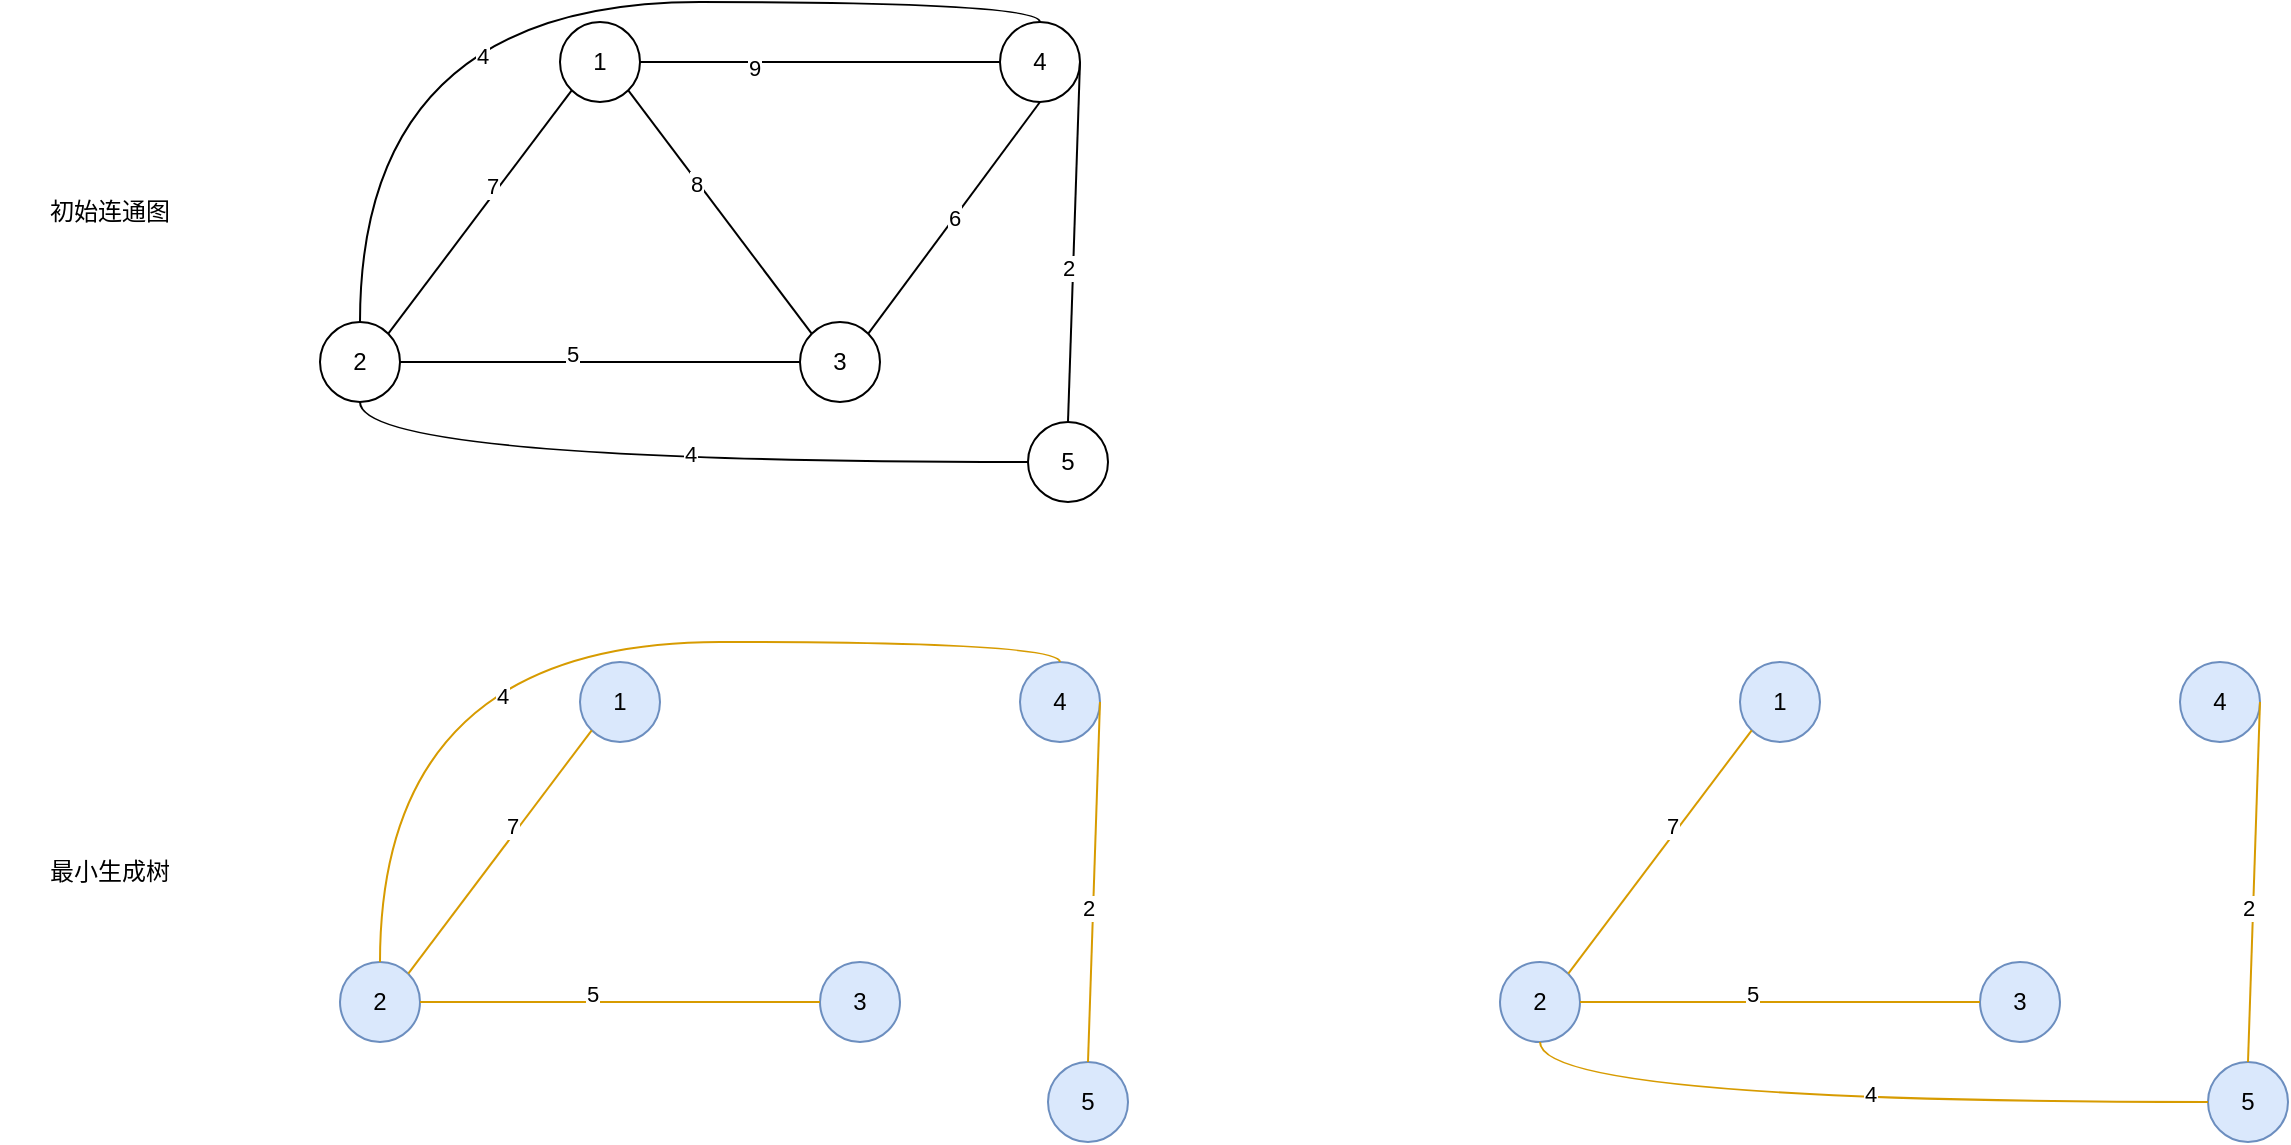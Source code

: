<mxfile version="26.0.16">
  <diagram name="第 1 页" id="l0feaPnnaPYxQAXBe22V">
    <mxGraphModel dx="1511" dy="769" grid="1" gridSize="10" guides="1" tooltips="1" connect="1" arrows="1" fold="1" page="1" pageScale="1" pageWidth="827" pageHeight="1169" math="0" shadow="0">
      <root>
        <mxCell id="0" />
        <mxCell id="1" parent="0" />
        <mxCell id="PtNK9OmEc5fURKjZiY0K-6" style="rounded=0;orthogonalLoop=1;jettySize=auto;html=1;exitX=1;exitY=0.5;exitDx=0;exitDy=0;entryX=0;entryY=0.5;entryDx=0;entryDy=0;strokeColor=none;" edge="1" parent="1" source="PtNK9OmEc5fURKjZiY0K-1" target="PtNK9OmEc5fURKjZiY0K-2">
          <mxGeometry relative="1" as="geometry" />
        </mxCell>
        <mxCell id="PtNK9OmEc5fURKjZiY0K-1" value="1" style="ellipse;whiteSpace=wrap;html=1;aspect=fixed;" vertex="1" parent="1">
          <mxGeometry x="160" y="210" width="40" height="40" as="geometry" />
        </mxCell>
        <mxCell id="PtNK9OmEc5fURKjZiY0K-2" value="4" style="ellipse;whiteSpace=wrap;html=1;aspect=fixed;" vertex="1" parent="1">
          <mxGeometry x="380" y="210" width="40" height="40" as="geometry" />
        </mxCell>
        <mxCell id="PtNK9OmEc5fURKjZiY0K-3" value="2" style="ellipse;whiteSpace=wrap;html=1;aspect=fixed;" vertex="1" parent="1">
          <mxGeometry x="40" y="360" width="40" height="40" as="geometry" />
        </mxCell>
        <mxCell id="PtNK9OmEc5fURKjZiY0K-4" value="3" style="ellipse;whiteSpace=wrap;html=1;aspect=fixed;" vertex="1" parent="1">
          <mxGeometry x="280" y="360" width="40" height="40" as="geometry" />
        </mxCell>
        <mxCell id="PtNK9OmEc5fURKjZiY0K-5" value="5" style="ellipse;whiteSpace=wrap;html=1;aspect=fixed;" vertex="1" parent="1">
          <mxGeometry x="394" y="410" width="40" height="40" as="geometry" />
        </mxCell>
        <mxCell id="PtNK9OmEc5fURKjZiY0K-8" value="" style="endArrow=none;html=1;rounded=0;exitX=1;exitY=0.5;exitDx=0;exitDy=0;entryX=0;entryY=0.5;entryDx=0;entryDy=0;" edge="1" parent="1" source="PtNK9OmEc5fURKjZiY0K-1" target="PtNK9OmEc5fURKjZiY0K-2">
          <mxGeometry width="50" height="50" relative="1" as="geometry">
            <mxPoint x="240" y="280" as="sourcePoint" />
            <mxPoint x="290" y="230" as="targetPoint" />
          </mxGeometry>
        </mxCell>
        <mxCell id="PtNK9OmEc5fURKjZiY0K-21" value="9" style="edgeLabel;html=1;align=center;verticalAlign=middle;resizable=0;points=[];" vertex="1" connectable="0" parent="PtNK9OmEc5fURKjZiY0K-8">
          <mxGeometry x="-0.367" y="-3" relative="1" as="geometry">
            <mxPoint as="offset" />
          </mxGeometry>
        </mxCell>
        <mxCell id="PtNK9OmEc5fURKjZiY0K-9" value="" style="endArrow=none;html=1;rounded=0;exitX=1;exitY=0.5;exitDx=0;exitDy=0;entryX=0;entryY=0.5;entryDx=0;entryDy=0;" edge="1" parent="1" source="PtNK9OmEc5fURKjZiY0K-3" target="PtNK9OmEc5fURKjZiY0K-4">
          <mxGeometry width="50" height="50" relative="1" as="geometry">
            <mxPoint x="210" y="240" as="sourcePoint" />
            <mxPoint x="390" y="240" as="targetPoint" />
          </mxGeometry>
        </mxCell>
        <mxCell id="PtNK9OmEc5fURKjZiY0K-26" value="5" style="edgeLabel;html=1;align=center;verticalAlign=middle;resizable=0;points=[];" vertex="1" connectable="0" parent="PtNK9OmEc5fURKjZiY0K-9">
          <mxGeometry x="-0.14" y="4" relative="1" as="geometry">
            <mxPoint as="offset" />
          </mxGeometry>
        </mxCell>
        <mxCell id="PtNK9OmEc5fURKjZiY0K-10" value="" style="endArrow=none;html=1;rounded=0;exitX=0;exitY=1;exitDx=0;exitDy=0;entryX=1;entryY=0;entryDx=0;entryDy=0;" edge="1" parent="1" source="PtNK9OmEc5fURKjZiY0K-1" target="PtNK9OmEc5fURKjZiY0K-3">
          <mxGeometry width="50" height="50" relative="1" as="geometry">
            <mxPoint x="90" y="390" as="sourcePoint" />
            <mxPoint x="290" y="390" as="targetPoint" />
          </mxGeometry>
        </mxCell>
        <mxCell id="PtNK9OmEc5fURKjZiY0K-20" value="7" style="edgeLabel;html=1;align=center;verticalAlign=middle;resizable=0;points=[];" vertex="1" connectable="0" parent="PtNK9OmEc5fURKjZiY0K-10">
          <mxGeometry x="-0.184" y="-3" relative="1" as="geometry">
            <mxPoint as="offset" />
          </mxGeometry>
        </mxCell>
        <mxCell id="PtNK9OmEc5fURKjZiY0K-11" value="" style="endArrow=none;html=1;rounded=0;exitX=0.5;exitY=1;exitDx=0;exitDy=0;entryX=1;entryY=0;entryDx=0;entryDy=0;" edge="1" parent="1" source="PtNK9OmEc5fURKjZiY0K-2" target="PtNK9OmEc5fURKjZiY0K-4">
          <mxGeometry width="50" height="50" relative="1" as="geometry">
            <mxPoint x="100" y="400" as="sourcePoint" />
            <mxPoint x="300" y="400" as="targetPoint" />
          </mxGeometry>
        </mxCell>
        <mxCell id="PtNK9OmEc5fURKjZiY0K-24" value="6" style="edgeLabel;html=1;align=center;verticalAlign=middle;resizable=0;points=[];" vertex="1" connectable="0" parent="PtNK9OmEc5fURKjZiY0K-11">
          <mxGeometry x="-0.01" y="-1" relative="1" as="geometry">
            <mxPoint y="1" as="offset" />
          </mxGeometry>
        </mxCell>
        <mxCell id="PtNK9OmEc5fURKjZiY0K-12" value="" style="endArrow=none;html=1;rounded=0;exitX=0.5;exitY=0;exitDx=0;exitDy=0;entryX=0.5;entryY=0;entryDx=0;entryDy=0;edgeStyle=orthogonalEdgeStyle;curved=1;" edge="1" parent="1" source="PtNK9OmEc5fURKjZiY0K-3" target="PtNK9OmEc5fURKjZiY0K-2">
          <mxGeometry width="50" height="50" relative="1" as="geometry">
            <mxPoint x="90" y="390" as="sourcePoint" />
            <mxPoint x="290" y="390" as="targetPoint" />
          </mxGeometry>
        </mxCell>
        <mxCell id="PtNK9OmEc5fURKjZiY0K-16" value="4" style="edgeLabel;html=1;align=center;verticalAlign=middle;resizable=0;points=[];" vertex="1" connectable="0" parent="PtNK9OmEc5fURKjZiY0K-12">
          <mxGeometry x="-0.133" y="-27" relative="1" as="geometry">
            <mxPoint as="offset" />
          </mxGeometry>
        </mxCell>
        <mxCell id="PtNK9OmEc5fURKjZiY0K-14" value="" style="endArrow=none;html=1;rounded=0;exitX=0.5;exitY=1;exitDx=0;exitDy=0;entryX=0;entryY=0.5;entryDx=0;entryDy=0;edgeStyle=orthogonalEdgeStyle;curved=1;" edge="1" parent="1" source="PtNK9OmEc5fURKjZiY0K-3" target="PtNK9OmEc5fURKjZiY0K-5">
          <mxGeometry width="50" height="50" relative="1" as="geometry">
            <mxPoint x="70" y="370" as="sourcePoint" />
            <mxPoint x="410" y="220" as="targetPoint" />
          </mxGeometry>
        </mxCell>
        <mxCell id="PtNK9OmEc5fURKjZiY0K-25" value="4" style="edgeLabel;html=1;align=center;verticalAlign=middle;resizable=0;points=[];" vertex="1" connectable="0" parent="PtNK9OmEc5fURKjZiY0K-14">
          <mxGeometry x="0.071" y="4" relative="1" as="geometry">
            <mxPoint as="offset" />
          </mxGeometry>
        </mxCell>
        <mxCell id="PtNK9OmEc5fURKjZiY0K-18" value="" style="endArrow=none;html=1;rounded=0;entryX=1;entryY=0.5;entryDx=0;entryDy=0;exitX=0.5;exitY=0;exitDx=0;exitDy=0;" edge="1" parent="1" source="PtNK9OmEc5fURKjZiY0K-5" target="PtNK9OmEc5fURKjZiY0K-2">
          <mxGeometry width="50" height="50" relative="1" as="geometry">
            <mxPoint x="500" y="380" as="sourcePoint" />
            <mxPoint x="550" y="330" as="targetPoint" />
          </mxGeometry>
        </mxCell>
        <mxCell id="PtNK9OmEc5fURKjZiY0K-19" value="2" style="edgeLabel;html=1;align=center;verticalAlign=middle;resizable=0;points=[];" vertex="1" connectable="0" parent="PtNK9OmEc5fURKjZiY0K-18">
          <mxGeometry x="-0.145" y="3" relative="1" as="geometry">
            <mxPoint as="offset" />
          </mxGeometry>
        </mxCell>
        <mxCell id="PtNK9OmEc5fURKjZiY0K-22" value="" style="endArrow=none;html=1;rounded=0;exitX=1;exitY=1;exitDx=0;exitDy=0;entryX=0;entryY=0;entryDx=0;entryDy=0;" edge="1" parent="1" source="PtNK9OmEc5fURKjZiY0K-1" target="PtNK9OmEc5fURKjZiY0K-4">
          <mxGeometry width="50" height="50" relative="1" as="geometry">
            <mxPoint x="90" y="390" as="sourcePoint" />
            <mxPoint x="290" y="390" as="targetPoint" />
          </mxGeometry>
        </mxCell>
        <mxCell id="PtNK9OmEc5fURKjZiY0K-23" value="8" style="edgeLabel;html=1;align=center;verticalAlign=middle;resizable=0;points=[];" vertex="1" connectable="0" parent="PtNK9OmEc5fURKjZiY0K-22">
          <mxGeometry x="-0.241" y="-1" relative="1" as="geometry">
            <mxPoint as="offset" />
          </mxGeometry>
        </mxCell>
        <mxCell id="PtNK9OmEc5fURKjZiY0K-49" style="rounded=0;orthogonalLoop=1;jettySize=auto;html=1;exitX=1;exitY=0.5;exitDx=0;exitDy=0;entryX=0;entryY=0.5;entryDx=0;entryDy=0;strokeColor=none;" edge="1" parent="1" source="PtNK9OmEc5fURKjZiY0K-50" target="PtNK9OmEc5fURKjZiY0K-51">
          <mxGeometry relative="1" as="geometry" />
        </mxCell>
        <mxCell id="PtNK9OmEc5fURKjZiY0K-50" value="1" style="ellipse;whiteSpace=wrap;html=1;aspect=fixed;fillColor=#dae8fc;strokeColor=#6c8ebf;" vertex="1" parent="1">
          <mxGeometry x="170" y="530" width="40" height="40" as="geometry" />
        </mxCell>
        <mxCell id="PtNK9OmEc5fURKjZiY0K-51" value="4" style="ellipse;whiteSpace=wrap;html=1;aspect=fixed;fillColor=#dae8fc;strokeColor=#6c8ebf;" vertex="1" parent="1">
          <mxGeometry x="390" y="530" width="40" height="40" as="geometry" />
        </mxCell>
        <mxCell id="PtNK9OmEc5fURKjZiY0K-52" value="2" style="ellipse;whiteSpace=wrap;html=1;aspect=fixed;fillColor=#dae8fc;strokeColor=#6c8ebf;" vertex="1" parent="1">
          <mxGeometry x="50" y="680" width="40" height="40" as="geometry" />
        </mxCell>
        <mxCell id="PtNK9OmEc5fURKjZiY0K-53" value="3" style="ellipse;whiteSpace=wrap;html=1;aspect=fixed;fillColor=#dae8fc;strokeColor=#6c8ebf;" vertex="1" parent="1">
          <mxGeometry x="290" y="680" width="40" height="40" as="geometry" />
        </mxCell>
        <mxCell id="PtNK9OmEc5fURKjZiY0K-54" value="5" style="ellipse;whiteSpace=wrap;html=1;aspect=fixed;fillColor=#dae8fc;strokeColor=#6c8ebf;" vertex="1" parent="1">
          <mxGeometry x="404" y="730" width="40" height="40" as="geometry" />
        </mxCell>
        <mxCell id="PtNK9OmEc5fURKjZiY0K-57" value="" style="endArrow=none;html=1;rounded=0;exitX=1;exitY=0.5;exitDx=0;exitDy=0;entryX=0;entryY=0.5;entryDx=0;entryDy=0;fillColor=#ffe6cc;strokeColor=#d79b00;" edge="1" parent="1" source="PtNK9OmEc5fURKjZiY0K-52" target="PtNK9OmEc5fURKjZiY0K-53">
          <mxGeometry width="50" height="50" relative="1" as="geometry">
            <mxPoint x="220" y="560" as="sourcePoint" />
            <mxPoint x="400" y="560" as="targetPoint" />
          </mxGeometry>
        </mxCell>
        <mxCell id="PtNK9OmEc5fURKjZiY0K-58" value="5" style="edgeLabel;html=1;align=center;verticalAlign=middle;resizable=0;points=[];" vertex="1" connectable="0" parent="PtNK9OmEc5fURKjZiY0K-57">
          <mxGeometry x="-0.14" y="4" relative="1" as="geometry">
            <mxPoint as="offset" />
          </mxGeometry>
        </mxCell>
        <mxCell id="PtNK9OmEc5fURKjZiY0K-59" value="" style="endArrow=none;html=1;rounded=0;exitX=0;exitY=1;exitDx=0;exitDy=0;entryX=1;entryY=0;entryDx=0;entryDy=0;fillColor=#ffe6cc;strokeColor=#d79b00;" edge="1" parent="1" source="PtNK9OmEc5fURKjZiY0K-50" target="PtNK9OmEc5fURKjZiY0K-52">
          <mxGeometry width="50" height="50" relative="1" as="geometry">
            <mxPoint x="100" y="710" as="sourcePoint" />
            <mxPoint x="300" y="710" as="targetPoint" />
          </mxGeometry>
        </mxCell>
        <mxCell id="PtNK9OmEc5fURKjZiY0K-60" value="7" style="edgeLabel;html=1;align=center;verticalAlign=middle;resizable=0;points=[];" vertex="1" connectable="0" parent="PtNK9OmEc5fURKjZiY0K-59">
          <mxGeometry x="-0.184" y="-3" relative="1" as="geometry">
            <mxPoint as="offset" />
          </mxGeometry>
        </mxCell>
        <mxCell id="PtNK9OmEc5fURKjZiY0K-63" value="" style="endArrow=none;html=1;rounded=0;exitX=0.5;exitY=0;exitDx=0;exitDy=0;entryX=0.5;entryY=0;entryDx=0;entryDy=0;edgeStyle=orthogonalEdgeStyle;curved=1;fillColor=#ffe6cc;strokeColor=#d79b00;" edge="1" parent="1" source="PtNK9OmEc5fURKjZiY0K-52" target="PtNK9OmEc5fURKjZiY0K-51">
          <mxGeometry width="50" height="50" relative="1" as="geometry">
            <mxPoint x="100" y="710" as="sourcePoint" />
            <mxPoint x="300" y="710" as="targetPoint" />
          </mxGeometry>
        </mxCell>
        <mxCell id="PtNK9OmEc5fURKjZiY0K-64" value="4" style="edgeLabel;html=1;align=center;verticalAlign=middle;resizable=0;points=[];" vertex="1" connectable="0" parent="PtNK9OmEc5fURKjZiY0K-63">
          <mxGeometry x="-0.133" y="-27" relative="1" as="geometry">
            <mxPoint as="offset" />
          </mxGeometry>
        </mxCell>
        <mxCell id="PtNK9OmEc5fURKjZiY0K-67" value="" style="endArrow=none;html=1;rounded=0;entryX=1;entryY=0.5;entryDx=0;entryDy=0;exitX=0.5;exitY=0;exitDx=0;exitDy=0;fillColor=#ffe6cc;strokeColor=#d79b00;" edge="1" parent="1" source="PtNK9OmEc5fURKjZiY0K-54" target="PtNK9OmEc5fURKjZiY0K-51">
          <mxGeometry width="50" height="50" relative="1" as="geometry">
            <mxPoint x="510" y="700" as="sourcePoint" />
            <mxPoint x="560" y="650" as="targetPoint" />
          </mxGeometry>
        </mxCell>
        <mxCell id="PtNK9OmEc5fURKjZiY0K-68" value="2" style="edgeLabel;html=1;align=center;verticalAlign=middle;resizable=0;points=[];" vertex="1" connectable="0" parent="PtNK9OmEc5fURKjZiY0K-67">
          <mxGeometry x="-0.145" y="3" relative="1" as="geometry">
            <mxPoint as="offset" />
          </mxGeometry>
        </mxCell>
        <mxCell id="PtNK9OmEc5fURKjZiY0K-71" value="初始连通图" style="text;html=1;align=center;verticalAlign=middle;whiteSpace=wrap;rounded=0;" vertex="1" parent="1">
          <mxGeometry x="-120" y="290" width="110" height="30" as="geometry" />
        </mxCell>
        <mxCell id="PtNK9OmEc5fURKjZiY0K-72" value="最小生成树" style="text;html=1;align=center;verticalAlign=middle;whiteSpace=wrap;rounded=0;" vertex="1" parent="1">
          <mxGeometry x="-120" y="620" width="110" height="30" as="geometry" />
        </mxCell>
        <mxCell id="PtNK9OmEc5fURKjZiY0K-73" style="rounded=0;orthogonalLoop=1;jettySize=auto;html=1;exitX=1;exitY=0.5;exitDx=0;exitDy=0;entryX=0;entryY=0.5;entryDx=0;entryDy=0;strokeColor=none;" edge="1" parent="1" source="PtNK9OmEc5fURKjZiY0K-74" target="PtNK9OmEc5fURKjZiY0K-75">
          <mxGeometry relative="1" as="geometry" />
        </mxCell>
        <mxCell id="PtNK9OmEc5fURKjZiY0K-74" value="1" style="ellipse;whiteSpace=wrap;html=1;aspect=fixed;fillColor=#dae8fc;strokeColor=#6c8ebf;" vertex="1" parent="1">
          <mxGeometry x="750" y="530" width="40" height="40" as="geometry" />
        </mxCell>
        <mxCell id="PtNK9OmEc5fURKjZiY0K-75" value="4" style="ellipse;whiteSpace=wrap;html=1;aspect=fixed;fillColor=#dae8fc;strokeColor=#6c8ebf;" vertex="1" parent="1">
          <mxGeometry x="970" y="530" width="40" height="40" as="geometry" />
        </mxCell>
        <mxCell id="PtNK9OmEc5fURKjZiY0K-76" value="2" style="ellipse;whiteSpace=wrap;html=1;aspect=fixed;fillColor=#dae8fc;strokeColor=#6c8ebf;" vertex="1" parent="1">
          <mxGeometry x="630" y="680" width="40" height="40" as="geometry" />
        </mxCell>
        <mxCell id="PtNK9OmEc5fURKjZiY0K-77" value="3" style="ellipse;whiteSpace=wrap;html=1;aspect=fixed;fillColor=#dae8fc;strokeColor=#6c8ebf;" vertex="1" parent="1">
          <mxGeometry x="870" y="680" width="40" height="40" as="geometry" />
        </mxCell>
        <mxCell id="PtNK9OmEc5fURKjZiY0K-78" value="5" style="ellipse;whiteSpace=wrap;html=1;aspect=fixed;fillColor=#dae8fc;strokeColor=#6c8ebf;" vertex="1" parent="1">
          <mxGeometry x="984" y="730" width="40" height="40" as="geometry" />
        </mxCell>
        <mxCell id="PtNK9OmEc5fURKjZiY0K-81" value="" style="endArrow=none;html=1;rounded=0;exitX=1;exitY=0.5;exitDx=0;exitDy=0;entryX=0;entryY=0.5;entryDx=0;entryDy=0;fillColor=#ffe6cc;strokeColor=#d79b00;" edge="1" parent="1" source="PtNK9OmEc5fURKjZiY0K-76" target="PtNK9OmEc5fURKjZiY0K-77">
          <mxGeometry width="50" height="50" relative="1" as="geometry">
            <mxPoint x="800" y="560" as="sourcePoint" />
            <mxPoint x="980" y="560" as="targetPoint" />
          </mxGeometry>
        </mxCell>
        <mxCell id="PtNK9OmEc5fURKjZiY0K-82" value="5" style="edgeLabel;html=1;align=center;verticalAlign=middle;resizable=0;points=[];" vertex="1" connectable="0" parent="PtNK9OmEc5fURKjZiY0K-81">
          <mxGeometry x="-0.14" y="4" relative="1" as="geometry">
            <mxPoint as="offset" />
          </mxGeometry>
        </mxCell>
        <mxCell id="PtNK9OmEc5fURKjZiY0K-83" value="" style="endArrow=none;html=1;rounded=0;exitX=0;exitY=1;exitDx=0;exitDy=0;entryX=1;entryY=0;entryDx=0;entryDy=0;fillColor=#ffe6cc;strokeColor=#d79b00;" edge="1" parent="1" source="PtNK9OmEc5fURKjZiY0K-74" target="PtNK9OmEc5fURKjZiY0K-76">
          <mxGeometry width="50" height="50" relative="1" as="geometry">
            <mxPoint x="680" y="710" as="sourcePoint" />
            <mxPoint x="880" y="710" as="targetPoint" />
          </mxGeometry>
        </mxCell>
        <mxCell id="PtNK9OmEc5fURKjZiY0K-84" value="7" style="edgeLabel;html=1;align=center;verticalAlign=middle;resizable=0;points=[];" vertex="1" connectable="0" parent="PtNK9OmEc5fURKjZiY0K-83">
          <mxGeometry x="-0.184" y="-3" relative="1" as="geometry">
            <mxPoint as="offset" />
          </mxGeometry>
        </mxCell>
        <mxCell id="PtNK9OmEc5fURKjZiY0K-89" value="" style="endArrow=none;html=1;rounded=0;exitX=0.5;exitY=1;exitDx=0;exitDy=0;entryX=0;entryY=0.5;entryDx=0;entryDy=0;edgeStyle=orthogonalEdgeStyle;curved=1;fillColor=#ffe6cc;strokeColor=#d79b00;" edge="1" parent="1" source="PtNK9OmEc5fURKjZiY0K-76" target="PtNK9OmEc5fURKjZiY0K-78">
          <mxGeometry width="50" height="50" relative="1" as="geometry">
            <mxPoint x="660" y="690" as="sourcePoint" />
            <mxPoint x="1000" y="540" as="targetPoint" />
          </mxGeometry>
        </mxCell>
        <mxCell id="PtNK9OmEc5fURKjZiY0K-90" value="4" style="edgeLabel;html=1;align=center;verticalAlign=middle;resizable=0;points=[];" vertex="1" connectable="0" parent="PtNK9OmEc5fURKjZiY0K-89">
          <mxGeometry x="0.071" y="4" relative="1" as="geometry">
            <mxPoint as="offset" />
          </mxGeometry>
        </mxCell>
        <mxCell id="PtNK9OmEc5fURKjZiY0K-91" value="" style="endArrow=none;html=1;rounded=0;entryX=1;entryY=0.5;entryDx=0;entryDy=0;exitX=0.5;exitY=0;exitDx=0;exitDy=0;fillColor=#ffe6cc;strokeColor=#d79b00;" edge="1" parent="1" source="PtNK9OmEc5fURKjZiY0K-78" target="PtNK9OmEc5fURKjZiY0K-75">
          <mxGeometry width="50" height="50" relative="1" as="geometry">
            <mxPoint x="1090" y="700" as="sourcePoint" />
            <mxPoint x="1140" y="650" as="targetPoint" />
          </mxGeometry>
        </mxCell>
        <mxCell id="PtNK9OmEc5fURKjZiY0K-92" value="2" style="edgeLabel;html=1;align=center;verticalAlign=middle;resizable=0;points=[];" vertex="1" connectable="0" parent="PtNK9OmEc5fURKjZiY0K-91">
          <mxGeometry x="-0.145" y="3" relative="1" as="geometry">
            <mxPoint as="offset" />
          </mxGeometry>
        </mxCell>
      </root>
    </mxGraphModel>
  </diagram>
</mxfile>
